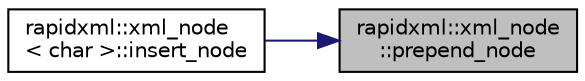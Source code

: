 digraph "rapidxml::xml_node::prepend_node"
{
 // LATEX_PDF_SIZE
  edge [fontname="Helvetica",fontsize="10",labelfontname="Helvetica",labelfontsize="10"];
  node [fontname="Helvetica",fontsize="10",shape=record];
  rankdir="RL";
  Node1 [label="rapidxml::xml_node\l::prepend_node",height=0.2,width=0.4,color="black", fillcolor="grey75", style="filled", fontcolor="black",tooltip=" "];
  Node1 -> Node2 [dir="back",color="midnightblue",fontsize="10",style="solid",fontname="Helvetica"];
  Node2 [label="rapidxml::xml_node\l\< char \>::insert_node",height=0.2,width=0.4,color="black", fillcolor="white", style="filled",URL="$classrapidxml_1_1xml__node.html#a666880f42a7e486d78cc45ed51c7c46d",tooltip=" "];
}
